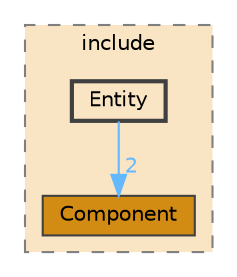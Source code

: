 digraph "libs/engine/include/Entity"
{
 // LATEX_PDF_SIZE
  bgcolor="transparent";
  edge [fontname=Helvetica,fontsize=10,labelfontname=Helvetica,labelfontsize=10];
  node [fontname=Helvetica,fontsize=10,shape=box,height=0.2,width=0.4];
  compound=true
  subgraph clusterdir_f0d8f502c618f1edf4c1d59f415728d8 {
    graph [ bgcolor="#f9e5c3", pencolor="grey50", label="include", fontname=Helvetica,fontsize=10 style="filled,dashed", URL="dir_f0d8f502c618f1edf4c1d59f415728d8.html",tooltip=""]
  dir_c4b2352052dbcf75b59035ce432e19df [label="Component", fillcolor="#d28c13", color="grey25", style="filled", URL="dir_c4b2352052dbcf75b59035ce432e19df.html",tooltip=""];
  dir_f3b2a01dd72210109ff51803b90100e5 [label="Entity", fillcolor="#f9e5c3", color="grey25", style="filled,bold", URL="dir_f3b2a01dd72210109ff51803b90100e5.html",tooltip=""];
  }
  dir_f3b2a01dd72210109ff51803b90100e5->dir_c4b2352052dbcf75b59035ce432e19df [headlabel="2", labeldistance=1.5 headhref="dir_000003_000000.html" color="steelblue1" fontcolor="steelblue1"];
}
